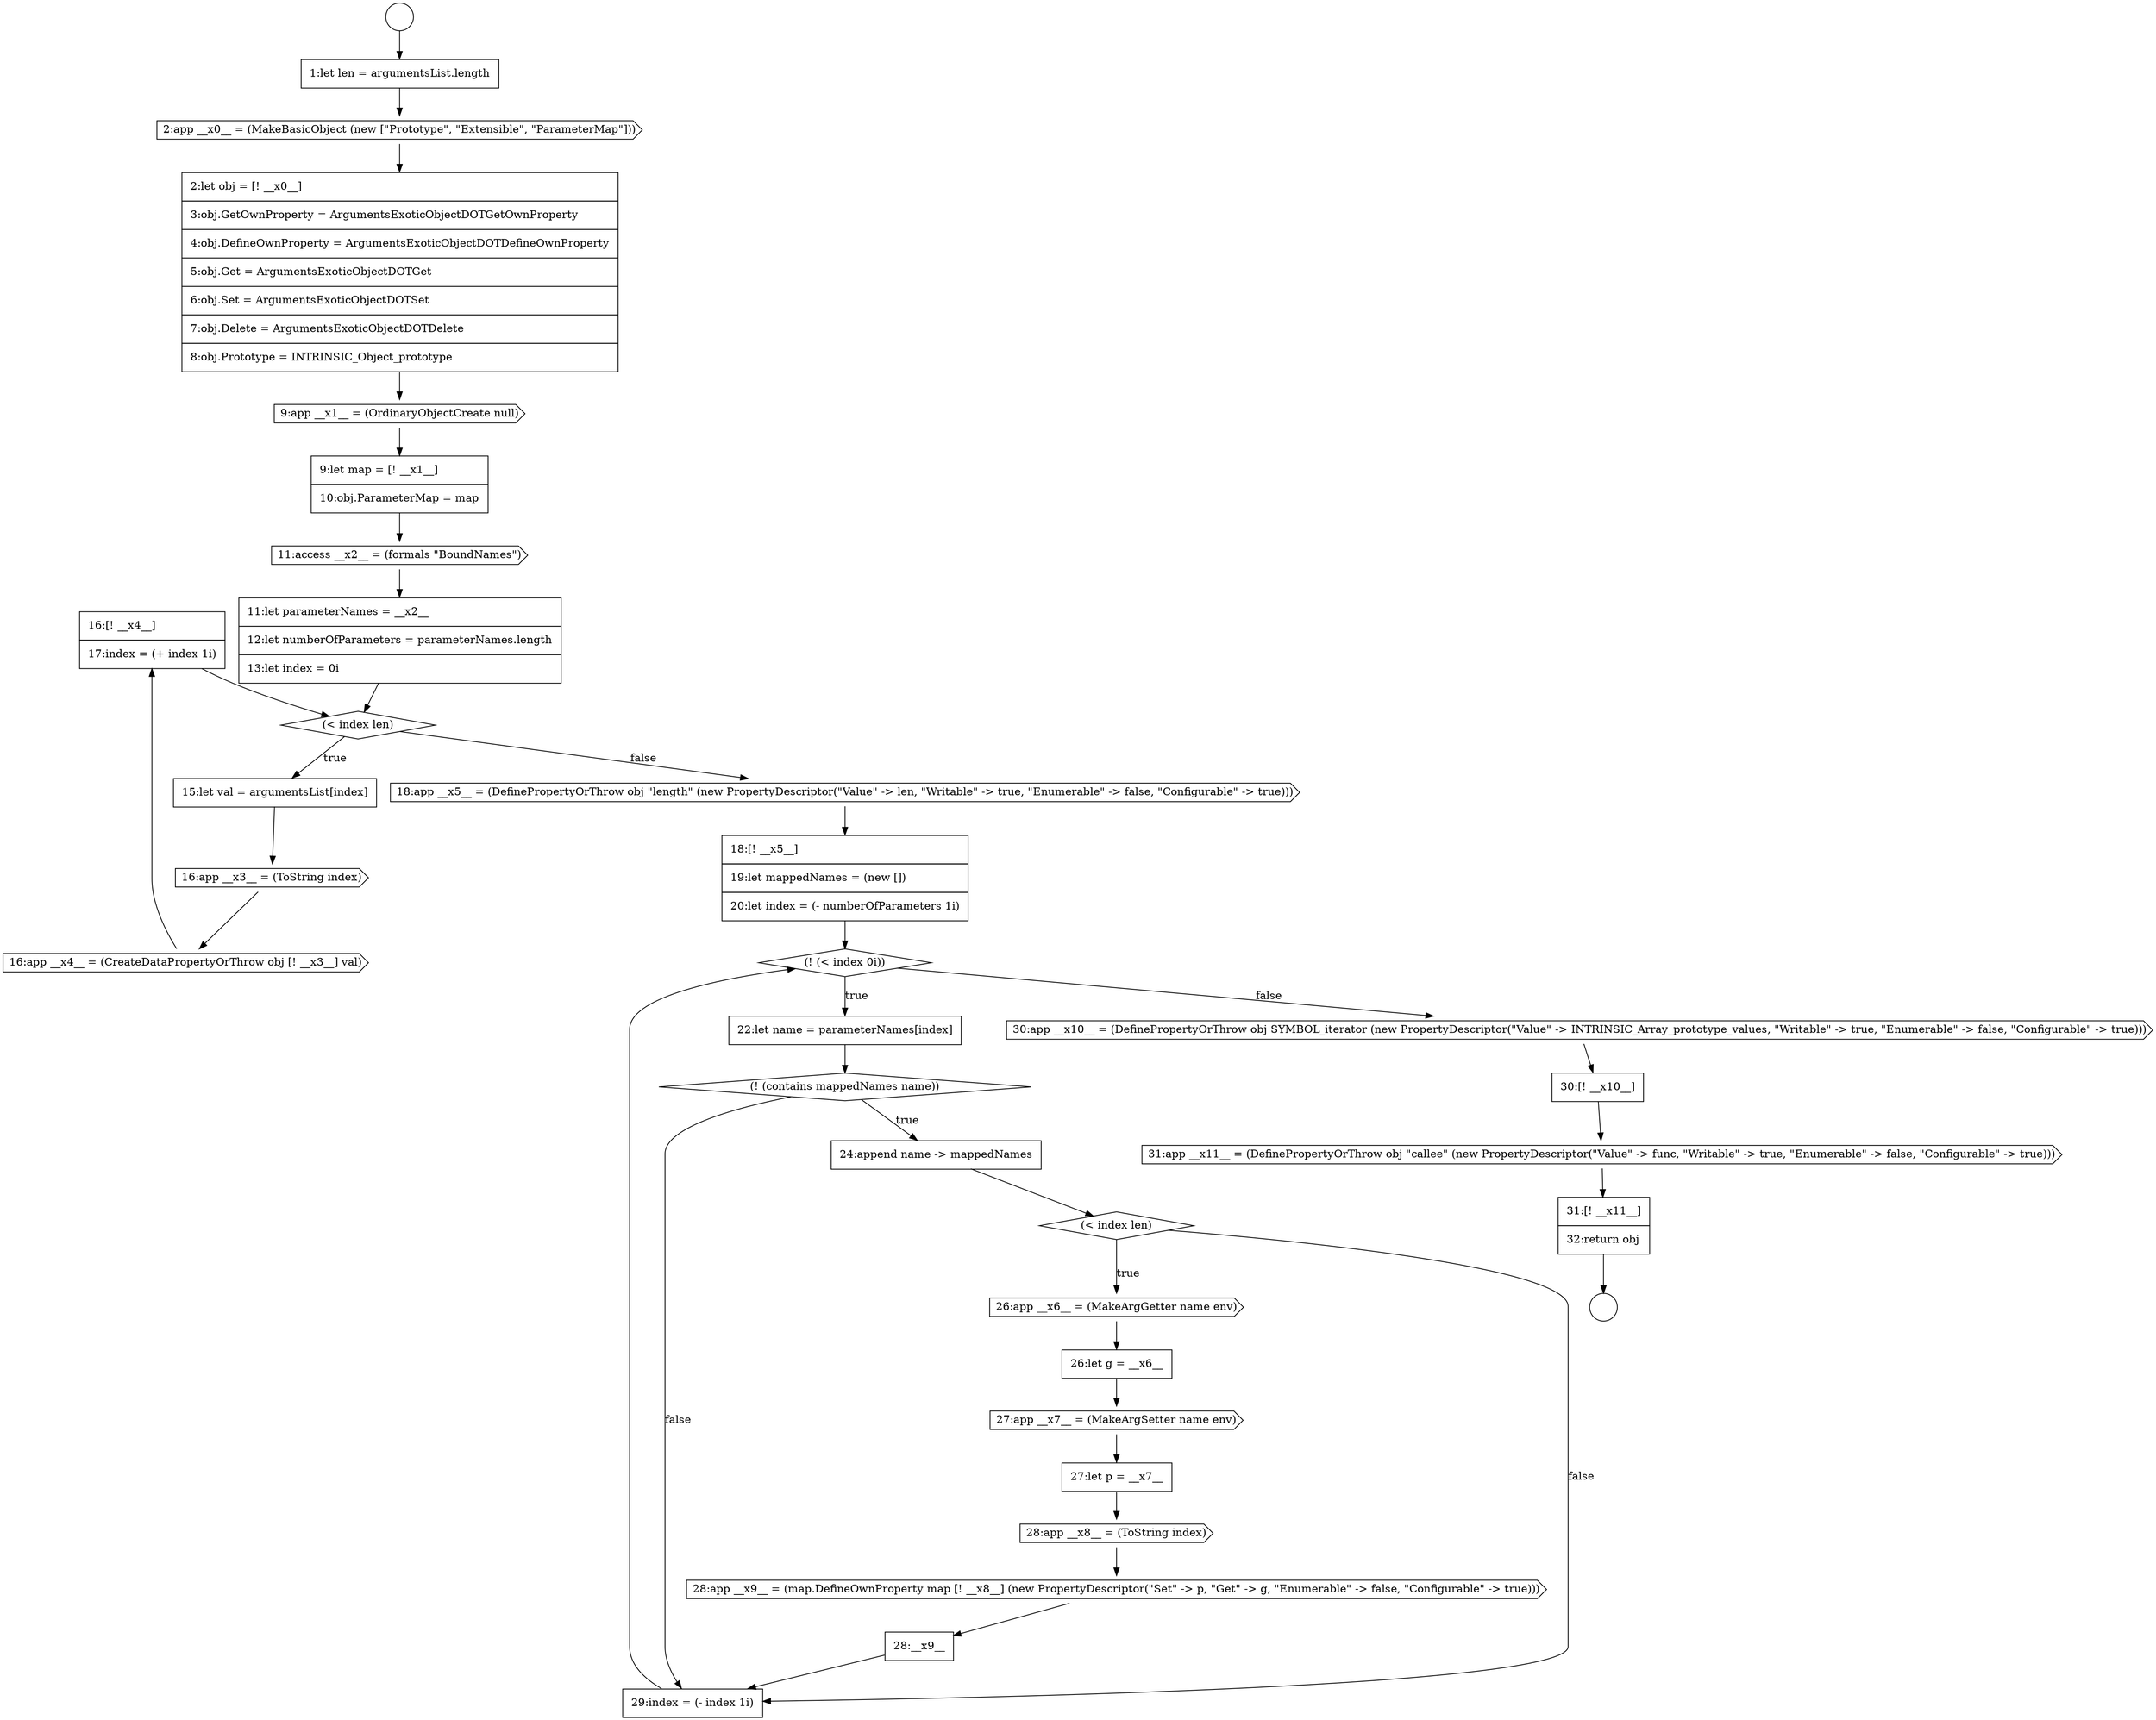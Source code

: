 digraph {
  node2854 [shape=none, margin=0, label=<<font color="black">
    <table border="0" cellborder="1" cellspacing="0" cellpadding="10">
      <tr><td align="left">16:[! __x4__]</td></tr>
      <tr><td align="left">17:index = (+ index 1i)</td></tr>
    </table>
  </font>> color="black" fillcolor="white" style=filled]
  node2844 [shape=cds, label=<<font color="black">2:app __x0__ = (MakeBasicObject (new [&quot;Prototype&quot;, &quot;Extensible&quot;, &quot;ParameterMap&quot;]))</font>> color="black" fillcolor="white" style=filled]
  node2869 [shape=none, margin=0, label=<<font color="black">
    <table border="0" cellborder="1" cellspacing="0" cellpadding="10">
      <tr><td align="left">29:index = (- index 1i)</td></tr>
    </table>
  </font>> color="black" fillcolor="white" style=filled]
  node2861 [shape=diamond, label=<<font color="black">(&lt; index len)</font>> color="black" fillcolor="white" style=filled]
  node2868 [shape=none, margin=0, label=<<font color="black">
    <table border="0" cellborder="1" cellspacing="0" cellpadding="10">
      <tr><td align="left">28:__x9__</td></tr>
    </table>
  </font>> color="black" fillcolor="white" style=filled]
  node2842 [shape=circle label=" " color="black" fillcolor="white" style=filled]
  node2867 [shape=cds, label=<<font color="black">28:app __x9__ = (map.DefineOwnProperty map [! __x8__] (new PropertyDescriptor(&quot;Set&quot; -&gt; p, &quot;Get&quot; -&gt; g, &quot;Enumerable&quot; -&gt; false, &quot;Configurable&quot; -&gt; true)))</font>> color="black" fillcolor="white" style=filled]
  node2846 [shape=cds, label=<<font color="black">9:app __x1__ = (OrdinaryObjectCreate null)</font>> color="black" fillcolor="white" style=filled]
  node2866 [shape=cds, label=<<font color="black">28:app __x8__ = (ToString index)</font>> color="black" fillcolor="white" style=filled]
  node2857 [shape=diamond, label=<<font color="black">(! (&lt; index 0i))</font>> color="black" fillcolor="white" style=filled]
  node2852 [shape=cds, label=<<font color="black">16:app __x3__ = (ToString index)</font>> color="black" fillcolor="white" style=filled]
  node2873 [shape=none, margin=0, label=<<font color="black">
    <table border="0" cellborder="1" cellspacing="0" cellpadding="10">
      <tr><td align="left">31:[! __x11__]</td></tr>
      <tr><td align="left">32:return obj</td></tr>
    </table>
  </font>> color="black" fillcolor="white" style=filled]
  node2872 [shape=cds, label=<<font color="black">31:app __x11__ = (DefinePropertyOrThrow obj &quot;callee&quot; (new PropertyDescriptor(&quot;Value&quot; -&gt; func, &quot;Writable&quot; -&gt; true, &quot;Enumerable&quot; -&gt; false, &quot;Configurable&quot; -&gt; true)))</font>> color="black" fillcolor="white" style=filled]
  node2841 [shape=circle label=" " color="black" fillcolor="white" style=filled]
  node2858 [shape=none, margin=0, label=<<font color="black">
    <table border="0" cellborder="1" cellspacing="0" cellpadding="10">
      <tr><td align="left">22:let name = parameterNames[index]</td></tr>
    </table>
  </font>> color="black" fillcolor="white" style=filled]
  node2845 [shape=none, margin=0, label=<<font color="black">
    <table border="0" cellborder="1" cellspacing="0" cellpadding="10">
      <tr><td align="left">2:let obj = [! __x0__]</td></tr>
      <tr><td align="left">3:obj.GetOwnProperty = ArgumentsExoticObjectDOTGetOwnProperty</td></tr>
      <tr><td align="left">4:obj.DefineOwnProperty = ArgumentsExoticObjectDOTDefineOwnProperty</td></tr>
      <tr><td align="left">5:obj.Get = ArgumentsExoticObjectDOTGet</td></tr>
      <tr><td align="left">6:obj.Set = ArgumentsExoticObjectDOTSet</td></tr>
      <tr><td align="left">7:obj.Delete = ArgumentsExoticObjectDOTDelete</td></tr>
      <tr><td align="left">8:obj.Prototype = INTRINSIC_Object_prototype</td></tr>
    </table>
  </font>> color="black" fillcolor="white" style=filled]
  node2851 [shape=none, margin=0, label=<<font color="black">
    <table border="0" cellborder="1" cellspacing="0" cellpadding="10">
      <tr><td align="left">15:let val = argumentsList[index]</td></tr>
    </table>
  </font>> color="black" fillcolor="white" style=filled]
  node2862 [shape=cds, label=<<font color="black">26:app __x6__ = (MakeArgGetter name env)</font>> color="black" fillcolor="white" style=filled]
  node2859 [shape=diamond, label=<<font color="black">(! (contains mappedNames name))</font>> color="black" fillcolor="white" style=filled]
  node2849 [shape=none, margin=0, label=<<font color="black">
    <table border="0" cellborder="1" cellspacing="0" cellpadding="10">
      <tr><td align="left">11:let parameterNames = __x2__</td></tr>
      <tr><td align="left">12:let numberOfParameters = parameterNames.length</td></tr>
      <tr><td align="left">13:let index = 0i</td></tr>
    </table>
  </font>> color="black" fillcolor="white" style=filled]
  node2856 [shape=none, margin=0, label=<<font color="black">
    <table border="0" cellborder="1" cellspacing="0" cellpadding="10">
      <tr><td align="left">18:[! __x5__]</td></tr>
      <tr><td align="left">19:let mappedNames = (new [])</td></tr>
      <tr><td align="left">20:let index = (- numberOfParameters 1i)</td></tr>
    </table>
  </font>> color="black" fillcolor="white" style=filled]
  node2871 [shape=none, margin=0, label=<<font color="black">
    <table border="0" cellborder="1" cellspacing="0" cellpadding="10">
      <tr><td align="left">30:[! __x10__]</td></tr>
    </table>
  </font>> color="black" fillcolor="white" style=filled]
  node2863 [shape=none, margin=0, label=<<font color="black">
    <table border="0" cellborder="1" cellspacing="0" cellpadding="10">
      <tr><td align="left">26:let g = __x6__</td></tr>
    </table>
  </font>> color="black" fillcolor="white" style=filled]
  node2850 [shape=diamond, label=<<font color="black">(&lt; index len)</font>> color="black" fillcolor="white" style=filled]
  node2843 [shape=none, margin=0, label=<<font color="black">
    <table border="0" cellborder="1" cellspacing="0" cellpadding="10">
      <tr><td align="left">1:let len = argumentsList.length</td></tr>
    </table>
  </font>> color="black" fillcolor="white" style=filled]
  node2860 [shape=none, margin=0, label=<<font color="black">
    <table border="0" cellborder="1" cellspacing="0" cellpadding="10">
      <tr><td align="left">24:append name -&gt; mappedNames</td></tr>
    </table>
  </font>> color="black" fillcolor="white" style=filled]
  node2848 [shape=cds, label=<<font color="black">11:access __x2__ = (formals &quot;BoundNames&quot;)</font>> color="black" fillcolor="white" style=filled]
  node2865 [shape=none, margin=0, label=<<font color="black">
    <table border="0" cellborder="1" cellspacing="0" cellpadding="10">
      <tr><td align="left">27:let p = __x7__</td></tr>
    </table>
  </font>> color="black" fillcolor="white" style=filled]
  node2870 [shape=cds, label=<<font color="black">30:app __x10__ = (DefinePropertyOrThrow obj SYMBOL_iterator (new PropertyDescriptor(&quot;Value&quot; -&gt; INTRINSIC_Array_prototype_values, &quot;Writable&quot; -&gt; true, &quot;Enumerable&quot; -&gt; false, &quot;Configurable&quot; -&gt; true)))</font>> color="black" fillcolor="white" style=filled]
  node2855 [shape=cds, label=<<font color="black">18:app __x5__ = (DefinePropertyOrThrow obj &quot;length&quot; (new PropertyDescriptor(&quot;Value&quot; -&gt; len, &quot;Writable&quot; -&gt; true, &quot;Enumerable&quot; -&gt; false, &quot;Configurable&quot; -&gt; true)))</font>> color="black" fillcolor="white" style=filled]
  node2853 [shape=cds, label=<<font color="black">16:app __x4__ = (CreateDataPropertyOrThrow obj [! __x3__] val)</font>> color="black" fillcolor="white" style=filled]
  node2847 [shape=none, margin=0, label=<<font color="black">
    <table border="0" cellborder="1" cellspacing="0" cellpadding="10">
      <tr><td align="left">9:let map = [! __x1__]</td></tr>
      <tr><td align="left">10:obj.ParameterMap = map</td></tr>
    </table>
  </font>> color="black" fillcolor="white" style=filled]
  node2864 [shape=cds, label=<<font color="black">27:app __x7__ = (MakeArgSetter name env)</font>> color="black" fillcolor="white" style=filled]
  node2851 -> node2852 [ color="black"]
  node2868 -> node2869 [ color="black"]
  node2856 -> node2857 [ color="black"]
  node2852 -> node2853 [ color="black"]
  node2844 -> node2845 [ color="black"]
  node2872 -> node2873 [ color="black"]
  node2873 -> node2842 [ color="black"]
  node2841 -> node2843 [ color="black"]
  node2866 -> node2867 [ color="black"]
  node2854 -> node2850 [ color="black"]
  node2869 -> node2857 [ color="black"]
  node2850 -> node2851 [label=<<font color="black">true</font>> color="black"]
  node2850 -> node2855 [label=<<font color="black">false</font>> color="black"]
  node2864 -> node2865 [ color="black"]
  node2847 -> node2848 [ color="black"]
  node2860 -> node2861 [ color="black"]
  node2867 -> node2868 [ color="black"]
  node2863 -> node2864 [ color="black"]
  node2857 -> node2858 [label=<<font color="black">true</font>> color="black"]
  node2857 -> node2870 [label=<<font color="black">false</font>> color="black"]
  node2862 -> node2863 [ color="black"]
  node2855 -> node2856 [ color="black"]
  node2853 -> node2854 [ color="black"]
  node2845 -> node2846 [ color="black"]
  node2848 -> node2849 [ color="black"]
  node2861 -> node2862 [label=<<font color="black">true</font>> color="black"]
  node2861 -> node2869 [label=<<font color="black">false</font>> color="black"]
  node2871 -> node2872 [ color="black"]
  node2849 -> node2850 [ color="black"]
  node2865 -> node2866 [ color="black"]
  node2843 -> node2844 [ color="black"]
  node2859 -> node2860 [label=<<font color="black">true</font>> color="black"]
  node2859 -> node2869 [label=<<font color="black">false</font>> color="black"]
  node2846 -> node2847 [ color="black"]
  node2858 -> node2859 [ color="black"]
  node2870 -> node2871 [ color="black"]
}
